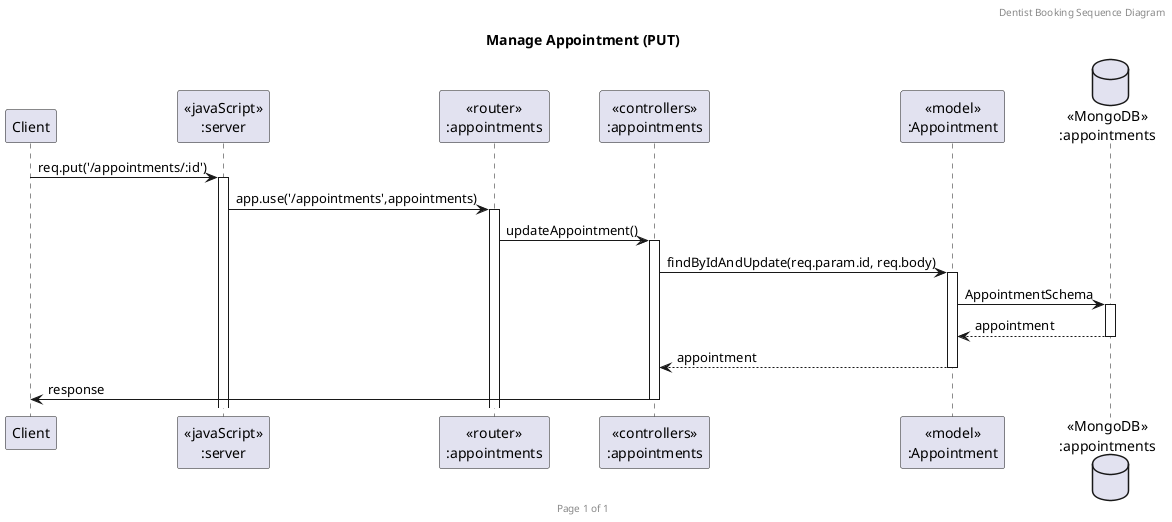 @startuml Manage Appointment (PUT)

header Dentist Booking Sequence Diagram
footer Page %page% of %lastpage%
title "Manage Appointment (PUT)"

participant "Client" as client
participant "<<javaScript>>\n:server" as server
participant "<<router>>\n:appointments" as routerAppointments
participant "<<controllers>>\n:appointments" as controllersAppointments
participant "<<model>>\n:Appointment" as modelAppointment
database "<<MongoDB>>\n:appointments" as AppointmentsDatabase

client->server ++:req.put('/appointments/:id')
server->routerAppointments ++:app.use('/appointments',appointments)
routerAppointments -> controllersAppointments ++:updateAppointment()
controllersAppointments->modelAppointment ++:findByIdAndUpdate(req.param.id, req.body)
modelAppointment ->AppointmentsDatabase ++: AppointmentSchema
AppointmentsDatabase --> modelAppointment --: appointment
controllersAppointments <-- modelAppointment --:appointment
controllersAppointments->client --:response

@enduml
